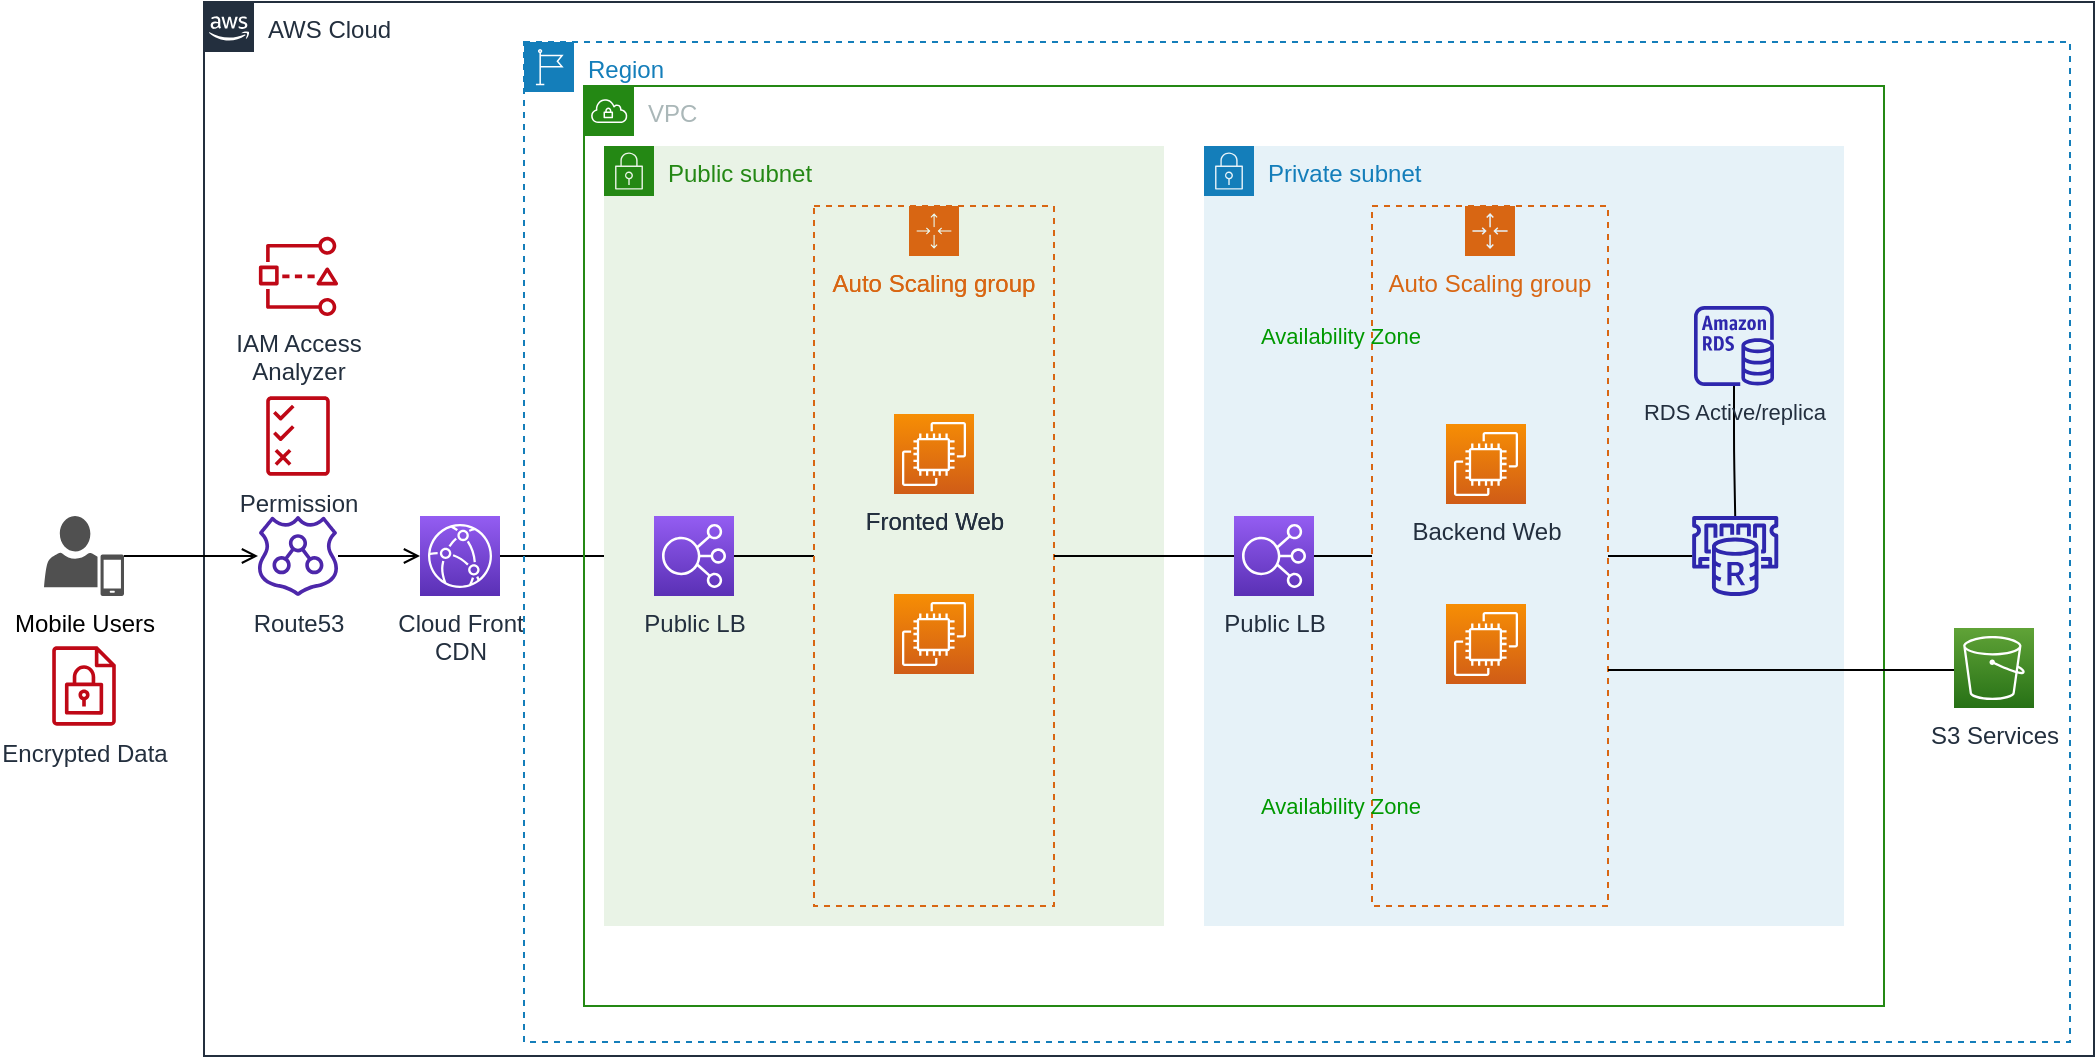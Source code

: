 <mxfile version="20.6.0" type="github">
  <diagram id="iaAQiAWIPeeJdh17TBl3" name="第 1 页">
    <mxGraphModel dx="2036" dy="642" grid="1" gridSize="10" guides="1" tooltips="1" connect="1" arrows="1" fold="1" page="1" pageScale="1" pageWidth="827" pageHeight="1169" math="0" shadow="0">
      <root>
        <mxCell id="0" />
        <mxCell id="1" parent="0" />
        <mxCell id="MEXTcm3aqpzI307UwJNp-1" value="AWS Cloud" style="points=[[0,0],[0.25,0],[0.5,0],[0.75,0],[1,0],[1,0.25],[1,0.5],[1,0.75],[1,1],[0.75,1],[0.5,1],[0.25,1],[0,1],[0,0.75],[0,0.5],[0,0.25]];outlineConnect=0;gradientColor=none;html=1;whiteSpace=wrap;fontSize=12;fontStyle=0;container=1;pointerEvents=0;collapsible=0;recursiveResize=0;shape=mxgraph.aws4.group;grIcon=mxgraph.aws4.group_aws_cloud_alt;strokeColor=#232F3E;fillColor=none;verticalAlign=top;align=left;spacingLeft=30;fontColor=#232F3E;dashed=0;" parent="1" vertex="1">
          <mxGeometry x="-193" y="163" width="945" height="527" as="geometry" />
        </mxCell>
        <mxCell id="MEXTcm3aqpzI307UwJNp-13" value="" style="edgeStyle=orthogonalEdgeStyle;rounded=1;orthogonalLoop=1;jettySize=auto;html=1;strokeColor=#000000;strokeWidth=1;endArrow=open;endFill=0;targetPerimeterSpacing=0;" parent="MEXTcm3aqpzI307UwJNp-1" source="MEXTcm3aqpzI307UwJNp-2" target="MEXTcm3aqpzI307UwJNp-3" edge="1">
          <mxGeometry relative="1" as="geometry" />
        </mxCell>
        <mxCell id="MEXTcm3aqpzI307UwJNp-2" value="Route53" style="sketch=0;outlineConnect=0;fontColor=#232F3E;gradientColor=none;fillColor=#4D27AA;strokeColor=none;dashed=0;verticalLabelPosition=bottom;verticalAlign=top;align=center;html=1;fontSize=12;fontStyle=0;aspect=fixed;pointerEvents=1;shape=mxgraph.aws4.route_53_resolver;" parent="MEXTcm3aqpzI307UwJNp-1" vertex="1">
          <mxGeometry x="27" y="257" width="40" height="40" as="geometry" />
        </mxCell>
        <mxCell id="MEXTcm3aqpzI307UwJNp-34" value="" style="edgeStyle=orthogonalEdgeStyle;rounded=1;orthogonalLoop=1;jettySize=auto;html=1;strokeColor=#000000;strokeWidth=1;endArrow=open;endFill=0;targetPerimeterSpacing=0;movable=0;resizable=0;rotatable=0;deletable=0;editable=0;connectable=0;" parent="MEXTcm3aqpzI307UwJNp-1" source="MEXTcm3aqpzI307UwJNp-3" target="MEXTcm3aqpzI307UwJNp-4" edge="1">
          <mxGeometry relative="1" as="geometry" />
        </mxCell>
        <mxCell id="MEXTcm3aqpzI307UwJNp-3" value="Cloud Front&lt;br&gt;CDN" style="sketch=0;points=[[0,0,0],[0.25,0,0],[0.5,0,0],[0.75,0,0],[1,0,0],[0,1,0],[0.25,1,0],[0.5,1,0],[0.75,1,0],[1,1,0],[0,0.25,0],[0,0.5,0],[0,0.75,0],[1,0.25,0],[1,0.5,0],[1,0.75,0]];outlineConnect=0;fontColor=#232F3E;gradientColor=#945DF2;gradientDirection=north;fillColor=#5A30B5;strokeColor=#ffffff;dashed=0;verticalLabelPosition=bottom;verticalAlign=top;align=center;html=1;fontSize=12;fontStyle=0;aspect=fixed;shape=mxgraph.aws4.resourceIcon;resIcon=mxgraph.aws4.cloudfront;" parent="MEXTcm3aqpzI307UwJNp-1" vertex="1">
          <mxGeometry x="108" y="257" width="40" height="40" as="geometry" />
        </mxCell>
        <mxCell id="MEXTcm3aqpzI307UwJNp-14" value="" style="edgeStyle=orthogonalEdgeStyle;rounded=1;orthogonalLoop=1;jettySize=auto;html=1;strokeColor=#000000;strokeWidth=1;endArrow=open;endFill=0;targetPerimeterSpacing=0;" parent="MEXTcm3aqpzI307UwJNp-1" source="MEXTcm3aqpzI307UwJNp-3" target="MEXTcm3aqpzI307UwJNp-4" edge="1">
          <mxGeometry relative="1" as="geometry" />
        </mxCell>
        <mxCell id="MEXTcm3aqpzI307UwJNp-7" value="Region" style="points=[[0,0],[0.25,0],[0.5,0],[0.75,0],[1,0],[1,0.25],[1,0.5],[1,0.75],[1,1],[0.75,1],[0.5,1],[0.25,1],[0,1],[0,0.75],[0,0.5],[0,0.25]];outlineConnect=0;gradientColor=none;html=1;whiteSpace=wrap;fontSize=12;fontStyle=0;container=1;pointerEvents=0;collapsible=0;recursiveResize=0;shape=mxgraph.aws4.group;grIcon=mxgraph.aws4.group_region;strokeColor=#147EBA;fillColor=none;verticalAlign=top;align=left;spacingLeft=30;fontColor=#147EBA;dashed=1;" parent="MEXTcm3aqpzI307UwJNp-1" vertex="1">
          <mxGeometry x="160" y="20" width="773" height="500" as="geometry" />
        </mxCell>
        <mxCell id="MEXTcm3aqpzI307UwJNp-24" value="VPC" style="points=[[0,0],[0.25,0],[0.5,0],[0.75,0],[1,0],[1,0.25],[1,0.5],[1,0.75],[1,1],[0.75,1],[0.5,1],[0.25,1],[0,1],[0,0.75],[0,0.5],[0,0.25]];outlineConnect=0;gradientColor=none;html=1;whiteSpace=wrap;fontSize=12;fontStyle=0;container=1;pointerEvents=0;collapsible=0;recursiveResize=0;shape=mxgraph.aws4.group;grIcon=mxgraph.aws4.group_vpc;strokeColor=#248814;fillColor=none;verticalAlign=top;align=left;spacingLeft=30;fontColor=#AAB7B8;dashed=0;" parent="MEXTcm3aqpzI307UwJNp-7" vertex="1">
          <mxGeometry x="30" y="22" width="650" height="460" as="geometry" />
        </mxCell>
        <mxCell id="MEXTcm3aqpzI307UwJNp-33" value="Public subnet" style="points=[[0,0],[0.25,0],[0.5,0],[0.75,0],[1,0],[1,0.25],[1,0.5],[1,0.75],[1,1],[0.75,1],[0.5,1],[0.25,1],[0,1],[0,0.75],[0,0.5],[0,0.25]];outlineConnect=0;gradientColor=none;html=1;whiteSpace=wrap;fontSize=12;fontStyle=0;container=1;pointerEvents=0;collapsible=0;recursiveResize=0;shape=mxgraph.aws4.group;grIcon=mxgraph.aws4.group_security_group;grStroke=0;strokeColor=#248814;fillColor=#E9F3E6;verticalAlign=top;align=left;spacingLeft=30;fontColor=#248814;dashed=0;" parent="MEXTcm3aqpzI307UwJNp-24" vertex="1">
          <mxGeometry x="10" y="30" width="280" height="390" as="geometry" />
        </mxCell>
        <mxCell id="MEXTcm3aqpzI307UwJNp-49" value="" style="edgeStyle=orthogonalEdgeStyle;rounded=1;orthogonalLoop=1;jettySize=auto;html=1;strokeColor=#000000;strokeWidth=1;endArrow=none;endFill=0;targetPerimeterSpacing=0;" parent="MEXTcm3aqpzI307UwJNp-33" source="MEXTcm3aqpzI307UwJNp-4" target="MEXTcm3aqpzI307UwJNp-40" edge="1">
          <mxGeometry relative="1" as="geometry" />
        </mxCell>
        <mxCell id="MEXTcm3aqpzI307UwJNp-4" value="Public LB" style="sketch=0;points=[[0,0,0],[0.25,0,0],[0.5,0,0],[0.75,0,0],[1,0,0],[0,1,0],[0.25,1,0],[0.5,1,0],[0.75,1,0],[1,1,0],[0,0.25,0],[0,0.5,0],[0,0.75,0],[1,0.25,0],[1,0.5,0],[1,0.75,0]];outlineConnect=0;fontColor=#232F3E;gradientColor=#945DF2;gradientDirection=north;fillColor=#5A30B5;strokeColor=#ffffff;dashed=0;verticalLabelPosition=bottom;verticalAlign=top;align=center;html=1;fontSize=12;fontStyle=0;aspect=fixed;shape=mxgraph.aws4.resourceIcon;resIcon=mxgraph.aws4.elastic_load_balancing;" parent="MEXTcm3aqpzI307UwJNp-33" vertex="1">
          <mxGeometry x="25" y="185" width="40" height="40" as="geometry" />
        </mxCell>
        <mxCell id="MEXTcm3aqpzI307UwJNp-23" value="Auto Scaling group" style="points=[[0,0],[0.25,0],[0.5,0],[0.75,0],[1,0],[1,0.25],[1,0.5],[1,0.75],[1,1],[0.75,1],[0.5,1],[0.25,1],[0,1],[0,0.75],[0,0.5],[0,0.25]];outlineConnect=0;gradientColor=none;html=1;whiteSpace=wrap;fontSize=12;fontStyle=0;container=1;pointerEvents=0;collapsible=0;recursiveResize=0;shape=mxgraph.aws4.groupCenter;grIcon=mxgraph.aws4.group_auto_scaling_group;grStroke=1;strokeColor=#D86613;fillColor=none;verticalAlign=top;align=center;fontColor=#D86613;dashed=1;spacingTop=25;" parent="MEXTcm3aqpzI307UwJNp-33" vertex="1">
          <mxGeometry x="105" y="30" width="120" height="350" as="geometry" />
        </mxCell>
        <mxCell id="MEXTcm3aqpzI307UwJNp-22" value="Fronted Web" style="sketch=0;points=[[0,0,0],[0.25,0,0],[0.5,0,0],[0.75,0,0],[1,0,0],[0,1,0],[0.25,1,0],[0.5,1,0],[0.75,1,0],[1,1,0],[0,0.25,0],[0,0.5,0],[0,0.75,0],[1,0.25,0],[1,0.5,0],[1,0.75,0]];outlineConnect=0;fontColor=#232F3E;gradientColor=#F78E04;gradientDirection=north;fillColor=#D05C17;strokeColor=#ffffff;dashed=0;verticalLabelPosition=bottom;verticalAlign=top;align=center;html=1;fontSize=12;fontStyle=0;aspect=fixed;shape=mxgraph.aws4.resourceIcon;resIcon=mxgraph.aws4.ec2;" parent="MEXTcm3aqpzI307UwJNp-23" vertex="1">
          <mxGeometry x="40" y="104" width="40" height="40" as="geometry" />
        </mxCell>
        <mxCell id="MEXTcm3aqpzI307UwJNp-25" value="" style="sketch=0;points=[[0,0,0],[0.25,0,0],[0.5,0,0],[0.75,0,0],[1,0,0],[0,1,0],[0.25,1,0],[0.5,1,0],[0.75,1,0],[1,1,0],[0,0.25,0],[0,0.5,0],[0,0.75,0],[1,0.25,0],[1,0.5,0],[1,0.75,0]];outlineConnect=0;fontColor=#232F3E;gradientColor=#F78E04;gradientDirection=north;fillColor=#D05C17;strokeColor=#ffffff;dashed=0;verticalLabelPosition=bottom;verticalAlign=top;align=center;html=1;fontSize=12;fontStyle=0;aspect=fixed;shape=mxgraph.aws4.resourceIcon;resIcon=mxgraph.aws4.ec2;" parent="MEXTcm3aqpzI307UwJNp-23" vertex="1">
          <mxGeometry x="40" y="194" width="40" height="40" as="geometry" />
        </mxCell>
        <mxCell id="MEXTcm3aqpzI307UwJNp-40" value="Auto Scaling group" style="points=[[0,0],[0.25,0],[0.5,0],[0.75,0],[1,0],[1,0.25],[1,0.5],[1,0.75],[1,1],[0.75,1],[0.5,1],[0.25,1],[0,1],[0,0.75],[0,0.5],[0,0.25]];outlineConnect=0;gradientColor=none;html=1;whiteSpace=wrap;fontSize=12;fontStyle=0;container=1;pointerEvents=0;collapsible=0;recursiveResize=0;shape=mxgraph.aws4.groupCenter;grIcon=mxgraph.aws4.group_auto_scaling_group;grStroke=1;strokeColor=#D86613;fillColor=none;verticalAlign=top;align=center;fontColor=#D86613;dashed=1;spacingTop=25;" parent="MEXTcm3aqpzI307UwJNp-23" vertex="1">
          <mxGeometry width="120" height="350" as="geometry" />
        </mxCell>
        <mxCell id="MEXTcm3aqpzI307UwJNp-41" value="Fronted Web" style="sketch=0;points=[[0,0,0],[0.25,0,0],[0.5,0,0],[0.75,0,0],[1,0,0],[0,1,0],[0.25,1,0],[0.5,1,0],[0.75,1,0],[1,1,0],[0,0.25,0],[0,0.5,0],[0,0.75,0],[1,0.25,0],[1,0.5,0],[1,0.75,0]];outlineConnect=0;fontColor=#232F3E;gradientColor=#F78E04;gradientDirection=north;fillColor=#D05C17;strokeColor=#ffffff;dashed=0;verticalLabelPosition=bottom;verticalAlign=top;align=center;html=1;fontSize=12;fontStyle=0;aspect=fixed;shape=mxgraph.aws4.resourceIcon;resIcon=mxgraph.aws4.ec2;" parent="MEXTcm3aqpzI307UwJNp-40" vertex="1">
          <mxGeometry x="40" y="104" width="40" height="40" as="geometry" />
        </mxCell>
        <mxCell id="MEXTcm3aqpzI307UwJNp-42" value="" style="sketch=0;points=[[0,0,0],[0.25,0,0],[0.5,0,0],[0.75,0,0],[1,0,0],[0,1,0],[0.25,1,0],[0.5,1,0],[0.75,1,0],[1,1,0],[0,0.25,0],[0,0.5,0],[0,0.75,0],[1,0.25,0],[1,0.5,0],[1,0.75,0]];outlineConnect=0;fontColor=#232F3E;gradientColor=#F78E04;gradientDirection=north;fillColor=#D05C17;strokeColor=#ffffff;dashed=0;verticalLabelPosition=bottom;verticalAlign=top;align=center;html=1;fontSize=12;fontStyle=0;aspect=fixed;shape=mxgraph.aws4.resourceIcon;resIcon=mxgraph.aws4.ec2;" parent="MEXTcm3aqpzI307UwJNp-40" vertex="1">
          <mxGeometry x="40" y="194" width="40" height="40" as="geometry" />
        </mxCell>
        <mxCell id="MEXTcm3aqpzI307UwJNp-39" value="Private subnet" style="points=[[0,0],[0.25,0],[0.5,0],[0.75,0],[1,0],[1,0.25],[1,0.5],[1,0.75],[1,1],[0.75,1],[0.5,1],[0.25,1],[0,1],[0,0.75],[0,0.5],[0,0.25]];outlineConnect=0;gradientColor=none;html=1;whiteSpace=wrap;fontSize=12;fontStyle=0;container=1;pointerEvents=0;collapsible=0;recursiveResize=0;shape=mxgraph.aws4.group;grIcon=mxgraph.aws4.group_security_group;grStroke=0;strokeColor=#147EBA;fillColor=#E6F2F8;verticalAlign=top;align=left;spacingLeft=30;fontColor=#147EBA;dashed=0;" parent="MEXTcm3aqpzI307UwJNp-24" vertex="1">
          <mxGeometry x="310" y="30" width="320" height="390" as="geometry" />
        </mxCell>
        <mxCell id="MEXTcm3aqpzI307UwJNp-45" value="Auto Scaling group" style="points=[[0,0],[0.25,0],[0.5,0],[0.75,0],[1,0],[1,0.25],[1,0.5],[1,0.75],[1,1],[0.75,1],[0.5,1],[0.25,1],[0,1],[0,0.75],[0,0.5],[0,0.25]];outlineConnect=0;gradientColor=none;html=1;whiteSpace=wrap;fontSize=12;fontStyle=0;container=1;pointerEvents=0;collapsible=0;recursiveResize=0;shape=mxgraph.aws4.groupCenter;grIcon=mxgraph.aws4.group_auto_scaling_group;grStroke=1;strokeColor=#D86613;fillColor=none;verticalAlign=top;align=center;fontColor=#D86613;dashed=1;spacingTop=25;" parent="MEXTcm3aqpzI307UwJNp-39" vertex="1">
          <mxGeometry x="84" y="30" width="118" height="350" as="geometry" />
        </mxCell>
        <mxCell id="MEXTcm3aqpzI307UwJNp-47" value="Public LB" style="sketch=0;points=[[0,0,0],[0.25,0,0],[0.5,0,0],[0.75,0,0],[1,0,0],[0,1,0],[0.25,1,0],[0.5,1,0],[0.75,1,0],[1,1,0],[0,0.25,0],[0,0.5,0],[0,0.75,0],[1,0.25,0],[1,0.5,0],[1,0.75,0]];outlineConnect=0;fontColor=#232F3E;gradientColor=#945DF2;gradientDirection=north;fillColor=#5A30B5;strokeColor=#ffffff;dashed=0;verticalLabelPosition=bottom;verticalAlign=top;align=center;html=1;fontSize=12;fontStyle=0;aspect=fixed;shape=mxgraph.aws4.resourceIcon;resIcon=mxgraph.aws4.elastic_load_balancing;" parent="MEXTcm3aqpzI307UwJNp-39" vertex="1">
          <mxGeometry x="15" y="185" width="40" height="40" as="geometry" />
        </mxCell>
        <mxCell id="MEXTcm3aqpzI307UwJNp-52" value="" style="edgeStyle=orthogonalEdgeStyle;rounded=1;orthogonalLoop=1;jettySize=auto;html=1;strokeColor=#000000;strokeWidth=1;endArrow=none;endFill=0;targetPerimeterSpacing=0;entryX=0;entryY=0.5;entryDx=0;entryDy=0;" parent="MEXTcm3aqpzI307UwJNp-39" source="MEXTcm3aqpzI307UwJNp-47" target="MEXTcm3aqpzI307UwJNp-45" edge="1">
          <mxGeometry relative="1" as="geometry">
            <mxPoint x="75" y="210" as="targetPoint" />
          </mxGeometry>
        </mxCell>
        <mxCell id="MEXTcm3aqpzI307UwJNp-57" value="" style="edgeStyle=orthogonalEdgeStyle;rounded=1;orthogonalLoop=1;jettySize=auto;html=1;strokeColor=#000000;strokeWidth=1;fontSize=11;endArrow=none;endFill=0;targetPerimeterSpacing=0;" parent="MEXTcm3aqpzI307UwJNp-39" source="MEXTcm3aqpzI307UwJNp-53" target="MEXTcm3aqpzI307UwJNp-56" edge="1">
          <mxGeometry relative="1" as="geometry" />
        </mxCell>
        <mxCell id="MEXTcm3aqpzI307UwJNp-53" value="&lt;font style=&quot;font-size: 11px;&quot;&gt;RDS Active/replica&lt;/font&gt;" style="sketch=0;outlineConnect=0;fontColor=#232F3E;gradientColor=none;fillColor=#2E27AD;strokeColor=none;dashed=0;verticalLabelPosition=bottom;verticalAlign=top;align=center;html=1;fontSize=11;fontStyle=0;aspect=fixed;pointerEvents=1;shape=mxgraph.aws4.rds_instance;horizontal=1;" parent="MEXTcm3aqpzI307UwJNp-39" vertex="1">
          <mxGeometry x="245" y="80" width="40" height="40" as="geometry" />
        </mxCell>
        <mxCell id="MEXTcm3aqpzI307UwJNp-56" value="" style="sketch=0;outlineConnect=0;fontColor=#232F3E;gradientColor=none;fillColor=#2E27AD;strokeColor=none;dashed=0;verticalLabelPosition=bottom;verticalAlign=top;align=center;html=1;fontSize=12;fontStyle=0;aspect=fixed;pointerEvents=1;shape=mxgraph.aws4.elasticache_for_redis;" parent="MEXTcm3aqpzI307UwJNp-39" vertex="1">
          <mxGeometry x="243" y="185" width="45.22" height="40" as="geometry" />
        </mxCell>
        <mxCell id="MEXTcm3aqpzI307UwJNp-58" value="" style="edgeStyle=orthogonalEdgeStyle;rounded=1;orthogonalLoop=1;jettySize=auto;html=1;strokeColor=#000000;strokeWidth=1;fontSize=11;endArrow=none;endFill=0;targetPerimeterSpacing=0;entryX=1;entryY=0.5;entryDx=0;entryDy=0;" parent="MEXTcm3aqpzI307UwJNp-39" source="MEXTcm3aqpzI307UwJNp-56" target="MEXTcm3aqpzI307UwJNp-45" edge="1">
          <mxGeometry relative="1" as="geometry" />
        </mxCell>
        <mxCell id="KX6XBS3XM0f0dJusFJSZ-1" value="Availability Zone" style="text;html=1;align=center;verticalAlign=middle;resizable=0;points=[];autosize=1;strokeColor=none;fillColor=none;fontSize=11;fontColor=#009900;" vertex="1" parent="MEXTcm3aqpzI307UwJNp-39">
          <mxGeometry x="13" y="315" width="110" height="30" as="geometry" />
        </mxCell>
        <mxCell id="KX6XBS3XM0f0dJusFJSZ-2" value="Availability Zone" style="text;html=1;align=center;verticalAlign=middle;resizable=0;points=[];autosize=1;strokeColor=none;fillColor=none;fontSize=11;fontColor=#009900;" vertex="1" parent="MEXTcm3aqpzI307UwJNp-39">
          <mxGeometry x="13" y="80" width="110" height="30" as="geometry" />
        </mxCell>
        <mxCell id="MEXTcm3aqpzI307UwJNp-50" value="" style="edgeStyle=orthogonalEdgeStyle;rounded=1;orthogonalLoop=1;jettySize=auto;html=1;strokeColor=#000000;strokeWidth=1;endArrow=none;endFill=0;targetPerimeterSpacing=0;" parent="MEXTcm3aqpzI307UwJNp-24" source="MEXTcm3aqpzI307UwJNp-40" target="MEXTcm3aqpzI307UwJNp-47" edge="1">
          <mxGeometry relative="1" as="geometry" />
        </mxCell>
        <mxCell id="MEXTcm3aqpzI307UwJNp-61" value="" style="edgeStyle=orthogonalEdgeStyle;rounded=1;orthogonalLoop=1;jettySize=auto;html=1;strokeColor=#000000;strokeWidth=1;fontSize=11;endArrow=none;endFill=0;targetPerimeterSpacing=0;" parent="MEXTcm3aqpzI307UwJNp-7" edge="1">
          <mxGeometry relative="1" as="geometry">
            <mxPoint x="715" y="314" as="sourcePoint" />
            <mxPoint x="542" y="314" as="targetPoint" />
            <Array as="points">
              <mxPoint x="542" y="314" />
            </Array>
          </mxGeometry>
        </mxCell>
        <mxCell id="MEXTcm3aqpzI307UwJNp-59" value="S3 Services" style="sketch=0;points=[[0,0,0],[0.25,0,0],[0.5,0,0],[0.75,0,0],[1,0,0],[0,1,0],[0.25,1,0],[0.5,1,0],[0.75,1,0],[1,1,0],[0,0.25,0],[0,0.5,0],[0,0.75,0],[1,0.25,0],[1,0.5,0],[1,0.75,0]];outlineConnect=0;fontColor=#232F3E;gradientColor=#60A337;gradientDirection=north;fillColor=#277116;strokeColor=#ffffff;dashed=0;verticalLabelPosition=bottom;verticalAlign=top;align=center;html=1;fontSize=12;fontStyle=0;aspect=fixed;shape=mxgraph.aws4.resourceIcon;resIcon=mxgraph.aws4.s3;" parent="MEXTcm3aqpzI307UwJNp-7" vertex="1">
          <mxGeometry x="715" y="293" width="40" height="40" as="geometry" />
        </mxCell>
        <mxCell id="MEXTcm3aqpzI307UwJNp-21" value="Permission" style="sketch=0;outlineConnect=0;fontColor=#232F3E;gradientColor=none;fillColor=#BF0816;strokeColor=none;dashed=0;verticalLabelPosition=bottom;verticalAlign=top;align=center;html=1;fontSize=12;fontStyle=0;aspect=fixed;pointerEvents=1;shape=mxgraph.aws4.permissions;" parent="MEXTcm3aqpzI307UwJNp-1" vertex="1">
          <mxGeometry x="31.1" y="197" width="31.8" height="40" as="geometry" />
        </mxCell>
        <mxCell id="KX6XBS3XM0f0dJusFJSZ-3" value="IAM Access&lt;br&gt;Analyzer" style="sketch=0;outlineConnect=0;fontColor=#232F3E;gradientColor=none;fillColor=#BF0816;strokeColor=none;dashed=0;verticalLabelPosition=bottom;verticalAlign=top;align=center;html=1;fontSize=12;fontStyle=0;aspect=fixed;pointerEvents=1;shape=mxgraph.aws4.access_analyzer;" vertex="1" parent="MEXTcm3aqpzI307UwJNp-1">
          <mxGeometry x="27.0" y="117" width="40.52" height="40" as="geometry" />
        </mxCell>
        <mxCell id="MEXTcm3aqpzI307UwJNp-19" value="" style="edgeStyle=orthogonalEdgeStyle;rounded=1;orthogonalLoop=1;jettySize=auto;html=1;strokeColor=#000000;strokeWidth=1;endArrow=open;endFill=0;targetPerimeterSpacing=0;" parent="1" source="MEXTcm3aqpzI307UwJNp-6" target="MEXTcm3aqpzI307UwJNp-2" edge="1">
          <mxGeometry relative="1" as="geometry" />
        </mxCell>
        <mxCell id="MEXTcm3aqpzI307UwJNp-6" value="Mobile Users" style="sketch=0;pointerEvents=1;shadow=0;dashed=0;html=1;strokeColor=none;fillColor=#505050;labelPosition=center;verticalLabelPosition=bottom;verticalAlign=top;outlineConnect=0;align=center;shape=mxgraph.office.users.mobile_user;" parent="1" vertex="1">
          <mxGeometry x="-273" y="420" width="40" height="40" as="geometry" />
        </mxCell>
        <mxCell id="MEXTcm3aqpzI307UwJNp-9" value="Encrypted Data" style="sketch=0;outlineConnect=0;fontColor=#232F3E;gradientColor=none;fillColor=#BF0816;strokeColor=none;dashed=0;verticalLabelPosition=bottom;verticalAlign=top;align=center;html=1;fontSize=12;fontStyle=0;aspect=fixed;pointerEvents=1;shape=mxgraph.aws4.encrypted_data;" parent="1" vertex="1">
          <mxGeometry x="-268.89" y="485" width="31.79" height="40" as="geometry" />
        </mxCell>
        <mxCell id="MEXTcm3aqpzI307UwJNp-43" value="Backend Web" style="sketch=0;points=[[0,0,0],[0.25,0,0],[0.5,0,0],[0.75,0,0],[1,0,0],[0,1,0],[0.25,1,0],[0.5,1,0],[0.75,1,0],[1,1,0],[0,0.25,0],[0,0.5,0],[0,0.75,0],[1,0.25,0],[1,0.5,0],[1,0.75,0]];outlineConnect=0;fontColor=#232F3E;gradientColor=#F78E04;gradientDirection=north;fillColor=#D05C17;strokeColor=#ffffff;dashed=0;verticalLabelPosition=bottom;verticalAlign=top;align=center;html=1;fontSize=12;fontStyle=0;aspect=fixed;shape=mxgraph.aws4.resourceIcon;resIcon=mxgraph.aws4.ec2;" parent="1" vertex="1">
          <mxGeometry x="428" y="374" width="40" height="40" as="geometry" />
        </mxCell>
        <mxCell id="MEXTcm3aqpzI307UwJNp-44" value="" style="sketch=0;points=[[0,0,0],[0.25,0,0],[0.5,0,0],[0.75,0,0],[1,0,0],[0,1,0],[0.25,1,0],[0.5,1,0],[0.75,1,0],[1,1,0],[0,0.25,0],[0,0.5,0],[0,0.75,0],[1,0.25,0],[1,0.5,0],[1,0.75,0]];outlineConnect=0;fontColor=#232F3E;gradientColor=#F78E04;gradientDirection=north;fillColor=#D05C17;strokeColor=#ffffff;dashed=0;verticalLabelPosition=bottom;verticalAlign=top;align=center;html=1;fontSize=12;fontStyle=0;aspect=fixed;shape=mxgraph.aws4.resourceIcon;resIcon=mxgraph.aws4.ec2;" parent="1" vertex="1">
          <mxGeometry x="428" y="464" width="40" height="40" as="geometry" />
        </mxCell>
      </root>
    </mxGraphModel>
  </diagram>
</mxfile>
